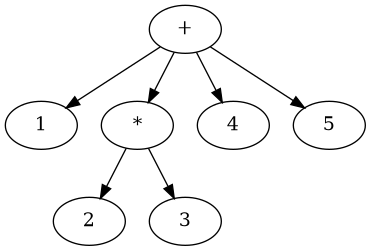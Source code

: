 @startdot
digraph foo {
  node [style=rounded]
  node1 [label="+"]
  node2 [label="1"]
  node3 [label="*"]
  node4 [label="4"]
  node5 [label="5"]
  node6 [label="2"]
  node7 [label="3"]

  node1 -> node2
  node1 -> node3
  node1 -> node4
  node1 -> node5
  node3 -> node6
  node3 -> node7
}
@enddot

